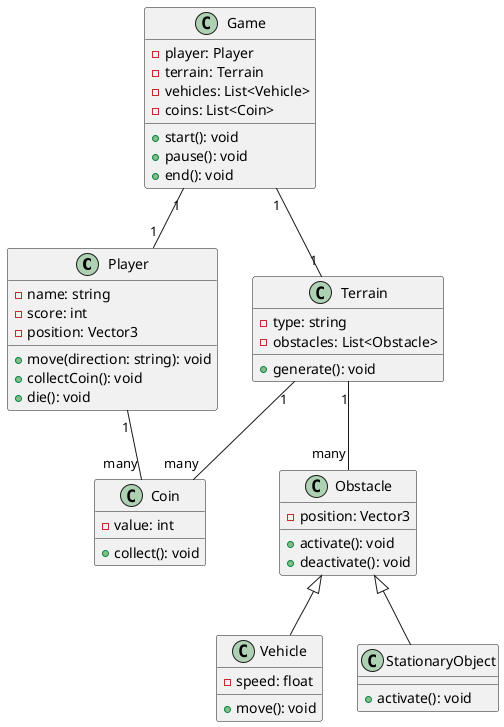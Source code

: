 @startuml
class Player {
    -name: string
    -score: int
    -position: Vector3
    +move(direction: string): void
    +collectCoin(): void
    +die(): void
}

class Terrain {
    -type: string
    -obstacles: List<Obstacle>
    +generate(): void
}

class Obstacle {
    -position: Vector3
    +activate(): void
    +deactivate(): void
}

class Vehicle extends Obstacle {
    -speed: float
    +move(): void
}

class StationaryObject extends Obstacle {
    +activate(): void
}

class Coin {
    -value: int
    +collect(): void
}

class Game {
    -player: Player
    -terrain: Terrain
    -vehicles: List<Vehicle>
    -coins: List<Coin>
    +start(): void
    +pause(): void
    +end(): void
}

Player "1" -- "many" Coin
Terrain "1" -- "many" Obstacle
Game "1" -- "1" Player
Game "1" -- "1" Terrain
Terrain "1" -- "many" Coin
@enduml
